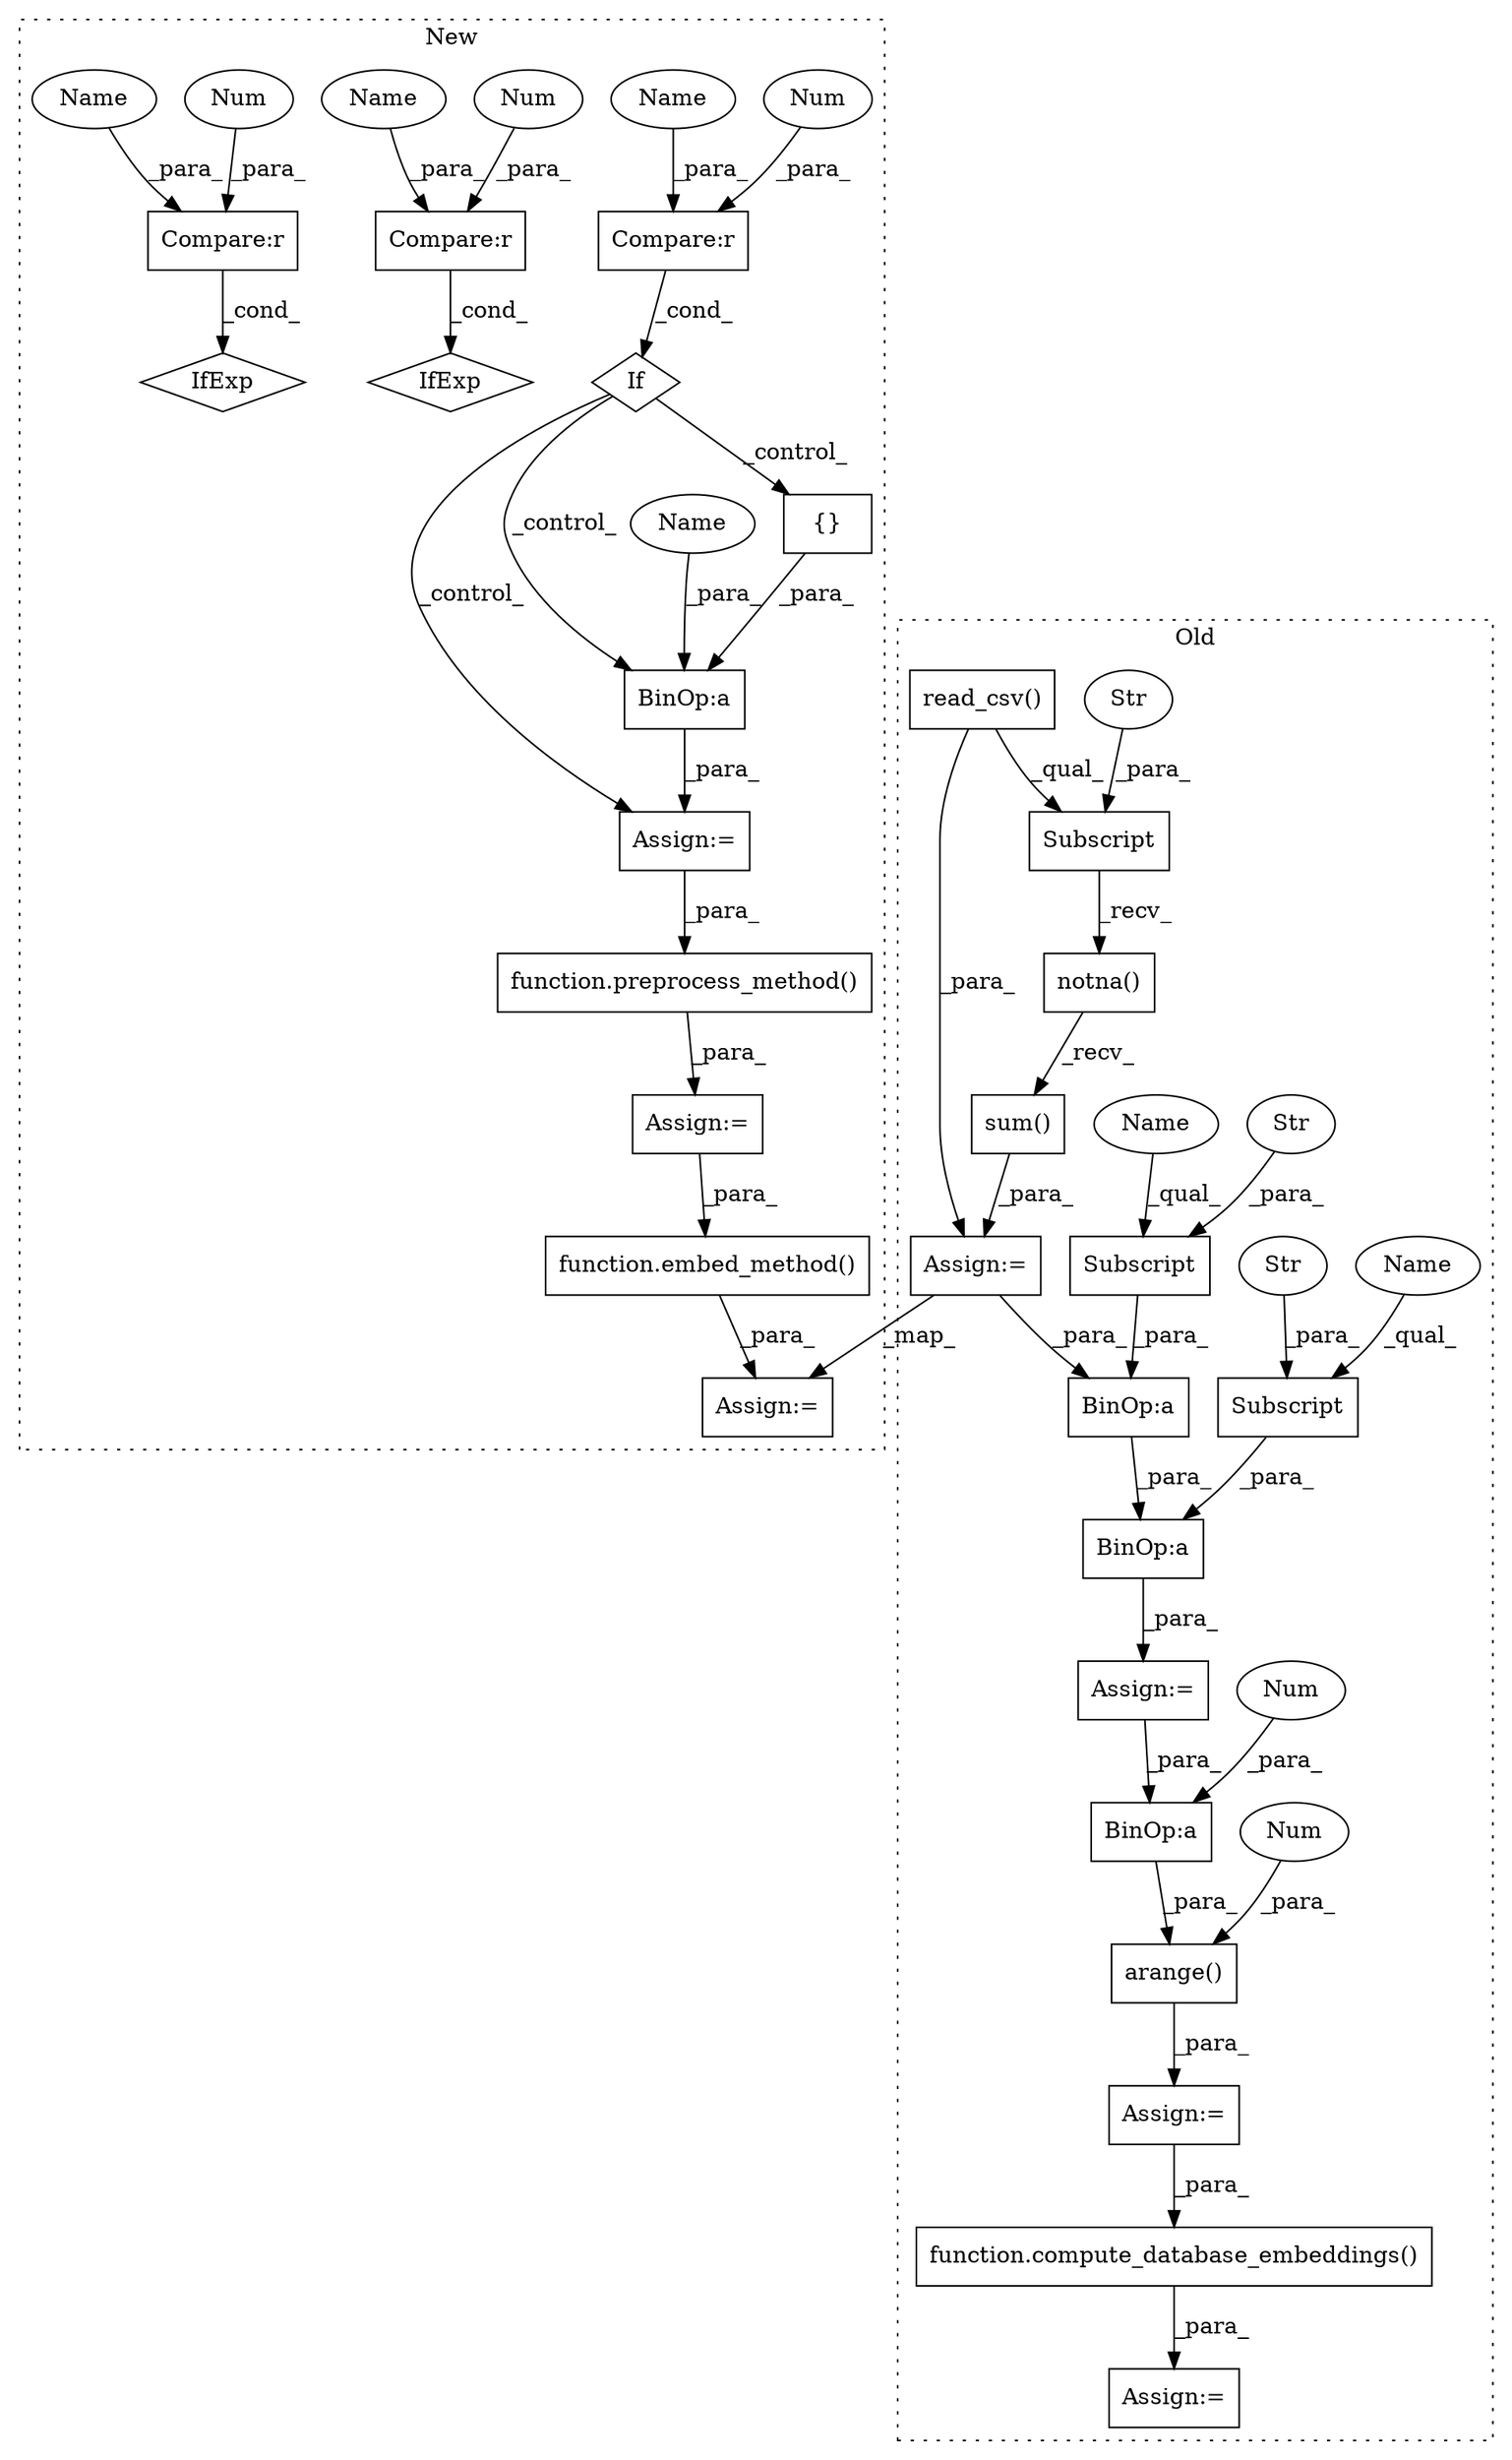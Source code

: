 digraph G {
subgraph cluster0 {
1 [label="sum()" a="75" s="4990" l="52" shape="box"];
4 [label="Assign:=" a="68" s="5062" l="3" shape="box"];
6 [label="Assign:=" a="68" s="5194" l="3" shape="box"];
9 [label="arange()" a="75" s="5197,5223" l="10,1" shape="box"];
10 [label="BinOp:a" a="82" s="5221" l="1" shape="box"];
12 [label="BinOp:a" a="82" s="5075" l="3" shape="box"];
13 [label="BinOp:a" a="82" s="5075" l="47" shape="box"];
14 [label="Subscript" a="63" s="5078,0" l="41,0" shape="box"];
15 [label="Str" a="66" s="5094" l="24" shape="ellipse"];
16 [label="Subscript" a="63" s="5122,0" l="55,0" shape="box"];
17 [label="Str" a="66" s="5151" l="25" shape="ellipse"];
18 [label="read_csv()" a="75" s="4990,5015" l="12,1" shape="box"];
19 [label="Subscript" a="63" s="4990,0" l="38,0" shape="box"];
20 [label="Str" a="66" s="5017" l="10" shape="ellipse"];
21 [label="notna()" a="75" s="4990" l="46" shape="box"];
27 [label="function.compute_database_embeddings()" a="75" s="5271,5485" l="28,1" shape="box"];
28 [label="Num" a="76" s="5207" l="1" shape="ellipse"];
31 [label="Num" a="76" s="5222" l="1" shape="ellipse"];
34 [label="Assign:=" a="68" s="5249" l="22" shape="box"];
36 [label="Assign:=" a="68" s="4987" l="3" shape="box"];
41 [label="Name" a="87" s="5078" l="15" shape="ellipse"];
42 [label="Name" a="87" s="5122" l="15" shape="ellipse"];
label = "Old";
style="dotted";
}
subgraph cluster1 {
2 [label="{}" a="59" s="4647,4662" l="1,0" shape="box"];
3 [label="Assign:=" a="68" s="4934" l="3" shape="box"];
5 [label="Assign:=" a="68" s="4630" l="3" shape="box"];
7 [label="function.preprocess_method()" a="75" s="4937,4969" l="18,1" shape="box"];
8 [label="If" a="96" s="4583" l="3" shape="diamond"];
11 [label="BinOp:a" a="82" s="4644" l="3" shape="box"];
22 [label="Compare:r" a="40" s="4586" l="16" shape="box"];
23 [label="function.embed_method()" a="75" s="5047,5081" l="13,1" shape="box"];
24 [label="Compare:r" a="40" s="4814" l="16" shape="box"];
25 [label="Compare:r" a="40" s="4724" l="16" shape="box"];
26 [label="IfExp" a="51" s="4810,4830" l="4,6" shape="diamond"];
29 [label="Num" a="76" s="4739" l="1" shape="ellipse"];
30 [label="IfExp" a="51" s="4720,4740" l="4,6" shape="diamond"];
32 [label="Num" a="76" s="4601" l="1" shape="ellipse"];
33 [label="Num" a="76" s="4829" l="1" shape="ellipse"];
35 [label="Assign:=" a="68" s="5044" l="3" shape="box"];
37 [label="Name" a="87" s="4633" l="11" shape="ellipse"];
38 [label="Name" a="87" s="4586" l="11" shape="ellipse"];
39 [label="Name" a="87" s="4814" l="11" shape="ellipse"];
40 [label="Name" a="87" s="4724" l="11" shape="ellipse"];
label = "New";
style="dotted";
}
1 -> 36 [label="_para_"];
2 -> 11 [label="_para_"];
3 -> 23 [label="_para_"];
4 -> 10 [label="_para_"];
5 -> 7 [label="_para_"];
6 -> 27 [label="_para_"];
7 -> 3 [label="_para_"];
8 -> 2 [label="_control_"];
8 -> 11 [label="_control_"];
8 -> 5 [label="_control_"];
9 -> 6 [label="_para_"];
10 -> 9 [label="_para_"];
11 -> 5 [label="_para_"];
12 -> 13 [label="_para_"];
13 -> 4 [label="_para_"];
14 -> 12 [label="_para_"];
15 -> 14 [label="_para_"];
16 -> 13 [label="_para_"];
17 -> 16 [label="_para_"];
18 -> 19 [label="_qual_"];
18 -> 36 [label="_para_"];
19 -> 21 [label="_recv_"];
20 -> 19 [label="_para_"];
21 -> 1 [label="_recv_"];
22 -> 8 [label="_cond_"];
23 -> 35 [label="_para_"];
24 -> 26 [label="_cond_"];
25 -> 30 [label="_cond_"];
27 -> 34 [label="_para_"];
28 -> 9 [label="_para_"];
29 -> 25 [label="_para_"];
31 -> 10 [label="_para_"];
32 -> 22 [label="_para_"];
33 -> 24 [label="_para_"];
36 -> 12 [label="_para_"];
36 -> 35 [label="_map_"];
37 -> 11 [label="_para_"];
38 -> 22 [label="_para_"];
39 -> 24 [label="_para_"];
40 -> 25 [label="_para_"];
41 -> 14 [label="_qual_"];
42 -> 16 [label="_qual_"];
}